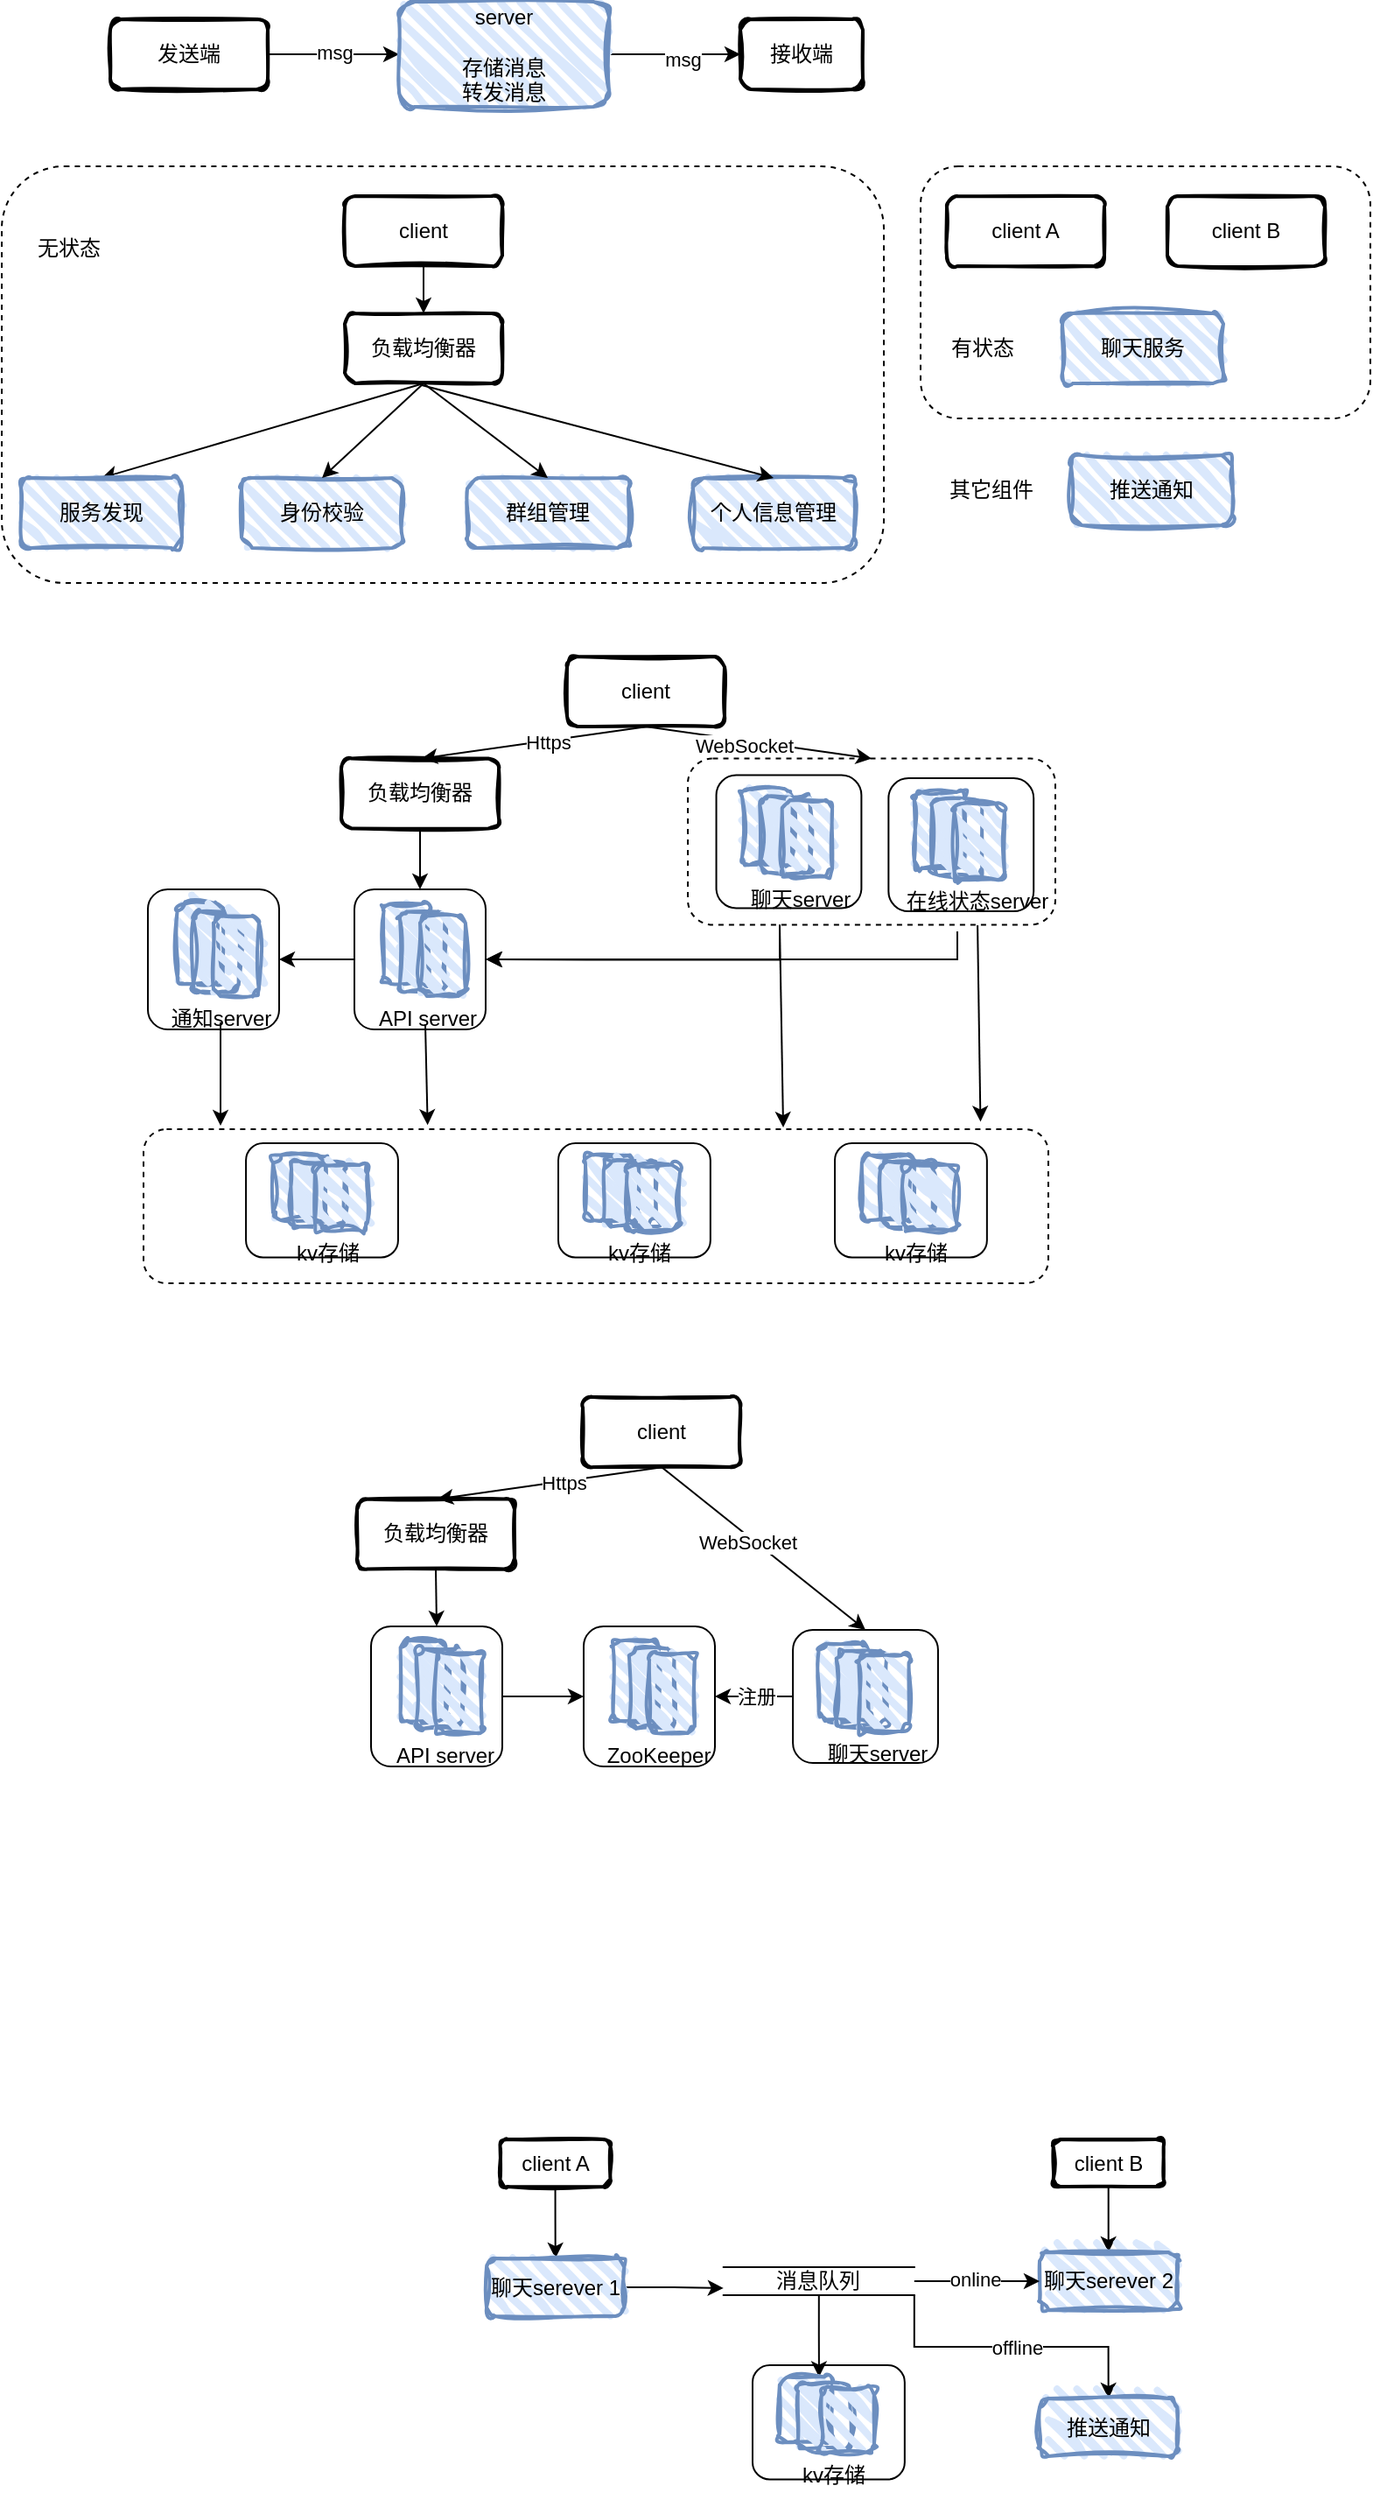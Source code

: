 <mxfile version="23.1.7" type="github">
  <diagram name="第 1 页" id="p1AdlUWPRFXHiMhD6EvB">
    <mxGraphModel dx="788" dy="464" grid="0" gridSize="10" guides="1" tooltips="1" connect="1" arrows="0" fold="1" page="1" pageScale="1" pageWidth="827" pageHeight="1169" math="0" shadow="0">
      <root>
        <mxCell id="0" />
        <mxCell id="1" parent="0" />
        <mxCell id="sZ2LmXxz7GQAgnRDJ8nL-101" value="" style="rounded=1;whiteSpace=wrap;html=1;strokeWidth=1;fillWeight=4;hachureGap=8;hachureAngle=45;fillColor=none;dashed=1;fontSize=12;fontStyle=0" vertex="1" parent="1">
          <mxGeometry x="107" y="668" width="517" height="88" as="geometry" />
        </mxCell>
        <mxCell id="sZ2LmXxz7GQAgnRDJ8nL-30" value="" style="rounded=1;whiteSpace=wrap;html=1;strokeWidth=1;fillWeight=4;hachureGap=8;hachureAngle=45;fillColor=none;dashed=1;fontSize=12;fontStyle=0" vertex="1" parent="1">
          <mxGeometry x="26" y="118" width="504" height="238" as="geometry" />
        </mxCell>
        <mxCell id="sZ2LmXxz7GQAgnRDJ8nL-4" value="" style="edgeStyle=orthogonalEdgeStyle;rounded=0;orthogonalLoop=1;jettySize=auto;html=1;" edge="1" parent="1" source="sZ2LmXxz7GQAgnRDJ8nL-1" target="sZ2LmXxz7GQAgnRDJ8nL-3">
          <mxGeometry relative="1" as="geometry" />
        </mxCell>
        <mxCell id="sZ2LmXxz7GQAgnRDJ8nL-8" value="msg" style="edgeLabel;html=1;align=center;verticalAlign=middle;resizable=0;points=[];" vertex="1" connectable="0" parent="sZ2LmXxz7GQAgnRDJ8nL-4">
          <mxGeometry x="0.004" y="1" relative="1" as="geometry">
            <mxPoint as="offset" />
          </mxGeometry>
        </mxCell>
        <mxCell id="sZ2LmXxz7GQAgnRDJ8nL-1" value="发送端" style="rounded=1;whiteSpace=wrap;html=1;strokeWidth=2;fillWeight=4;hachureGap=8;hachureAngle=45;fillColor=none;sketch=1;" vertex="1" parent="1">
          <mxGeometry x="88" y="34" width="90" height="40" as="geometry" />
        </mxCell>
        <mxCell id="sZ2LmXxz7GQAgnRDJ8nL-2" value="接收端" style="rounded=1;whiteSpace=wrap;html=1;strokeWidth=2;fillWeight=4;hachureGap=8;hachureAngle=45;fillColor=none;sketch=1;" vertex="1" parent="1">
          <mxGeometry x="448" y="34" width="70" height="40" as="geometry" />
        </mxCell>
        <mxCell id="sZ2LmXxz7GQAgnRDJ8nL-5" value="" style="edgeStyle=orthogonalEdgeStyle;rounded=0;orthogonalLoop=1;jettySize=auto;html=1;" edge="1" parent="1" source="sZ2LmXxz7GQAgnRDJ8nL-3" target="sZ2LmXxz7GQAgnRDJ8nL-2">
          <mxGeometry relative="1" as="geometry" />
        </mxCell>
        <mxCell id="sZ2LmXxz7GQAgnRDJ8nL-9" value="msg" style="edgeLabel;html=1;align=center;verticalAlign=middle;resizable=0;points=[];" vertex="1" connectable="0" parent="sZ2LmXxz7GQAgnRDJ8nL-5">
          <mxGeometry x="0.111" y="-3" relative="1" as="geometry">
            <mxPoint as="offset" />
          </mxGeometry>
        </mxCell>
        <mxCell id="sZ2LmXxz7GQAgnRDJ8nL-3" value="server&lt;br&gt;&lt;br&gt;存储消息&lt;br&gt;转发消息" style="rounded=1;whiteSpace=wrap;html=1;strokeWidth=2;fillWeight=4;hachureGap=8;hachureAngle=45;fillColor=#dae8fc;strokeColor=#6c8ebf;sketch=1;curveFitting=1;jiggle=2;" vertex="1" parent="1">
          <mxGeometry x="253" y="24" width="120" height="60" as="geometry" />
        </mxCell>
        <mxCell id="sZ2LmXxz7GQAgnRDJ8nL-19" style="edgeStyle=orthogonalEdgeStyle;rounded=0;orthogonalLoop=1;jettySize=auto;html=1;exitX=0.5;exitY=1;exitDx=0;exitDy=0;" edge="1" parent="1" source="sZ2LmXxz7GQAgnRDJ8nL-12" target="sZ2LmXxz7GQAgnRDJ8nL-14">
          <mxGeometry relative="1" as="geometry" />
        </mxCell>
        <mxCell id="sZ2LmXxz7GQAgnRDJ8nL-12" value="client" style="rounded=1;whiteSpace=wrap;html=1;strokeWidth=2;fillWeight=4;hachureGap=8;hachureAngle=45;fillColor=none;sketch=1;" vertex="1" parent="1">
          <mxGeometry x="222" y="135" width="90" height="40" as="geometry" />
        </mxCell>
        <mxCell id="sZ2LmXxz7GQAgnRDJ8nL-20" style="rounded=0;orthogonalLoop=1;jettySize=auto;html=1;exitX=0.5;exitY=1;exitDx=0;exitDy=0;entryX=0.5;entryY=0;entryDx=0;entryDy=0;" edge="1" parent="1" source="sZ2LmXxz7GQAgnRDJ8nL-14" target="sZ2LmXxz7GQAgnRDJ8nL-15">
          <mxGeometry relative="1" as="geometry">
            <mxPoint x="129" y="298" as="targetPoint" />
          </mxGeometry>
        </mxCell>
        <mxCell id="sZ2LmXxz7GQAgnRDJ8nL-14" value="负载均衡器" style="rounded=1;whiteSpace=wrap;html=1;strokeWidth=2;fillWeight=4;hachureGap=8;hachureAngle=45;fillColor=none;sketch=1;" vertex="1" parent="1">
          <mxGeometry x="222" y="202" width="90" height="40" as="geometry" />
        </mxCell>
        <mxCell id="sZ2LmXxz7GQAgnRDJ8nL-15" value="服务发现" style="rounded=1;whiteSpace=wrap;html=1;strokeWidth=2;fillWeight=4;hachureGap=8;hachureAngle=45;fillColor=#dae8fc;strokeColor=#6c8ebf;sketch=1;curveFitting=1;jiggle=2;" vertex="1" parent="1">
          <mxGeometry x="37" y="296" width="92" height="40" as="geometry" />
        </mxCell>
        <mxCell id="sZ2LmXxz7GQAgnRDJ8nL-16" value="身份校验" style="rounded=1;whiteSpace=wrap;html=1;strokeWidth=2;fillWeight=4;hachureGap=8;hachureAngle=45;fillColor=#dae8fc;strokeColor=#6c8ebf;sketch=1;curveFitting=1;jiggle=2;" vertex="1" parent="1">
          <mxGeometry x="163" y="296" width="92" height="40" as="geometry" />
        </mxCell>
        <mxCell id="sZ2LmXxz7GQAgnRDJ8nL-17" value="群组管理" style="rounded=1;whiteSpace=wrap;html=1;strokeWidth=2;fillWeight=4;hachureGap=8;hachureAngle=45;fillColor=#dae8fc;strokeColor=#6c8ebf;sketch=1;curveFitting=1;jiggle=2;" vertex="1" parent="1">
          <mxGeometry x="292" y="296" width="92" height="40" as="geometry" />
        </mxCell>
        <mxCell id="sZ2LmXxz7GQAgnRDJ8nL-18" value="个人信息管理" style="rounded=1;whiteSpace=wrap;html=1;strokeWidth=2;fillWeight=4;hachureGap=8;hachureAngle=45;fillColor=#dae8fc;strokeColor=#6c8ebf;sketch=1;curveFitting=1;jiggle=2;" vertex="1" parent="1">
          <mxGeometry x="421" y="296" width="92" height="40" as="geometry" />
        </mxCell>
        <mxCell id="sZ2LmXxz7GQAgnRDJ8nL-21" style="rounded=0;orthogonalLoop=1;jettySize=auto;html=1;exitX=0.5;exitY=1;exitDx=0;exitDy=0;entryX=0.5;entryY=0;entryDx=0;entryDy=0;" edge="1" parent="1" source="sZ2LmXxz7GQAgnRDJ8nL-14" target="sZ2LmXxz7GQAgnRDJ8nL-16">
          <mxGeometry relative="1" as="geometry">
            <mxPoint x="277" y="252" as="sourcePoint" />
            <mxPoint x="139" y="308" as="targetPoint" />
          </mxGeometry>
        </mxCell>
        <mxCell id="sZ2LmXxz7GQAgnRDJ8nL-22" style="rounded=0;orthogonalLoop=1;jettySize=auto;html=1;exitX=0.5;exitY=1;exitDx=0;exitDy=0;entryX=0.5;entryY=0;entryDx=0;entryDy=0;" edge="1" parent="1" source="sZ2LmXxz7GQAgnRDJ8nL-14" target="sZ2LmXxz7GQAgnRDJ8nL-17">
          <mxGeometry relative="1" as="geometry">
            <mxPoint x="277" y="252" as="sourcePoint" />
            <mxPoint x="219" y="306" as="targetPoint" />
          </mxGeometry>
        </mxCell>
        <mxCell id="sZ2LmXxz7GQAgnRDJ8nL-24" style="rounded=0;orthogonalLoop=1;jettySize=auto;html=1;entryX=0.5;entryY=0;entryDx=0;entryDy=0;" edge="1" parent="1" target="sZ2LmXxz7GQAgnRDJ8nL-18">
          <mxGeometry relative="1" as="geometry">
            <mxPoint x="266" y="243" as="sourcePoint" />
            <mxPoint x="348" y="306" as="targetPoint" />
          </mxGeometry>
        </mxCell>
        <mxCell id="sZ2LmXxz7GQAgnRDJ8nL-25" value="client A" style="rounded=1;whiteSpace=wrap;html=1;strokeWidth=2;fillWeight=4;hachureGap=8;hachureAngle=45;fillColor=none;sketch=1;" vertex="1" parent="1">
          <mxGeometry x="566" y="135" width="90" height="40" as="geometry" />
        </mxCell>
        <mxCell id="sZ2LmXxz7GQAgnRDJ8nL-26" value="client B" style="rounded=1;whiteSpace=wrap;html=1;strokeWidth=2;fillWeight=4;hachureGap=8;hachureAngle=45;fillColor=none;sketch=1;" vertex="1" parent="1">
          <mxGeometry x="692" y="135" width="90" height="40" as="geometry" />
        </mxCell>
        <mxCell id="sZ2LmXxz7GQAgnRDJ8nL-27" value="聊天服务" style="rounded=1;whiteSpace=wrap;html=1;strokeWidth=2;fillWeight=4;hachureGap=8;hachureAngle=45;fillColor=#dae8fc;strokeColor=#6c8ebf;sketch=1;curveFitting=1;jiggle=2;" vertex="1" parent="1">
          <mxGeometry x="632" y="202" width="92" height="40" as="geometry" />
        </mxCell>
        <mxCell id="sZ2LmXxz7GQAgnRDJ8nL-28" value="推送通知" style="rounded=1;whiteSpace=wrap;html=1;strokeWidth=2;fillWeight=4;hachureGap=8;hachureAngle=45;fillColor=#dae8fc;strokeColor=#6c8ebf;sketch=1;curveFitting=1;jiggle=2;" vertex="1" parent="1">
          <mxGeometry x="637" y="283" width="92" height="40" as="geometry" />
        </mxCell>
        <mxCell id="sZ2LmXxz7GQAgnRDJ8nL-31" value="" style="rounded=1;whiteSpace=wrap;html=1;strokeWidth=1;fillWeight=4;hachureGap=8;hachureAngle=45;fillColor=none;dashed=1;fontSize=12;fontStyle=0" vertex="1" parent="1">
          <mxGeometry x="551" y="118" width="257" height="144" as="geometry" />
        </mxCell>
        <mxCell id="sZ2LmXxz7GQAgnRDJ8nL-32" value="无状态" style="text;html=1;align=center;verticalAlign=middle;resizable=0;points=[];autosize=1;strokeColor=none;fillColor=none;" vertex="1" parent="1">
          <mxGeometry x="37" y="152" width="54" height="26" as="geometry" />
        </mxCell>
        <mxCell id="sZ2LmXxz7GQAgnRDJ8nL-33" value="有状态" style="text;html=1;align=center;verticalAlign=middle;resizable=0;points=[];autosize=1;strokeColor=none;fillColor=none;" vertex="1" parent="1">
          <mxGeometry x="559" y="209" width="54" height="26" as="geometry" />
        </mxCell>
        <mxCell id="sZ2LmXxz7GQAgnRDJ8nL-34" value="其它组件" style="text;html=1;align=center;verticalAlign=middle;resizable=0;points=[];autosize=1;strokeColor=none;fillColor=none;" vertex="1" parent="1">
          <mxGeometry x="558" y="290" width="66" height="26" as="geometry" />
        </mxCell>
        <mxCell id="sZ2LmXxz7GQAgnRDJ8nL-68" style="rounded=0;orthogonalLoop=1;jettySize=auto;html=1;exitX=0.5;exitY=1;exitDx=0;exitDy=0;entryX=0.5;entryY=0;entryDx=0;entryDy=0;" edge="1" parent="1">
          <mxGeometry relative="1" as="geometry">
            <mxPoint x="395" y="438" as="sourcePoint" />
            <mxPoint x="266" y="456.25" as="targetPoint" />
          </mxGeometry>
        </mxCell>
        <mxCell id="sZ2LmXxz7GQAgnRDJ8nL-126" value="Https" style="edgeLabel;html=1;align=center;verticalAlign=middle;resizable=0;points=[];" vertex="1" connectable="0" parent="sZ2LmXxz7GQAgnRDJ8nL-68">
          <mxGeometry x="-0.12" y="1" relative="1" as="geometry">
            <mxPoint as="offset" />
          </mxGeometry>
        </mxCell>
        <mxCell id="sZ2LmXxz7GQAgnRDJ8nL-69" style="rounded=0;orthogonalLoop=1;jettySize=auto;html=1;exitX=0.5;exitY=1;exitDx=0;exitDy=0;entryX=0.5;entryY=0;entryDx=0;entryDy=0;" edge="1" parent="1" source="sZ2LmXxz7GQAgnRDJ8nL-35" target="sZ2LmXxz7GQAgnRDJ8nL-65">
          <mxGeometry relative="1" as="geometry" />
        </mxCell>
        <mxCell id="sZ2LmXxz7GQAgnRDJ8nL-125" value="WebSocket" style="edgeLabel;html=1;align=center;verticalAlign=middle;resizable=0;points=[];" vertex="1" connectable="0" parent="sZ2LmXxz7GQAgnRDJ8nL-69">
          <mxGeometry x="-0.136" y="-3" relative="1" as="geometry">
            <mxPoint as="offset" />
          </mxGeometry>
        </mxCell>
        <mxCell id="sZ2LmXxz7GQAgnRDJ8nL-35" value="client" style="rounded=1;whiteSpace=wrap;html=1;strokeWidth=2;fillWeight=4;hachureGap=8;hachureAngle=45;fillColor=none;sketch=1;" vertex="1" parent="1">
          <mxGeometry x="349" y="398" width="90" height="40" as="geometry" />
        </mxCell>
        <mxCell id="sZ2LmXxz7GQAgnRDJ8nL-111" style="rounded=0;orthogonalLoop=1;jettySize=auto;html=1;exitX=0.5;exitY=1;exitDx=0;exitDy=0;entryX=0.5;entryY=0;entryDx=0;entryDy=0;" edge="1" parent="1" source="sZ2LmXxz7GQAgnRDJ8nL-37" target="sZ2LmXxz7GQAgnRDJ8nL-106">
          <mxGeometry relative="1" as="geometry" />
        </mxCell>
        <mxCell id="sZ2LmXxz7GQAgnRDJ8nL-37" value="负载均衡器" style="rounded=1;whiteSpace=wrap;html=1;strokeWidth=2;fillWeight=4;hachureGap=8;hachureAngle=45;fillColor=none;sketch=1;" vertex="1" parent="1">
          <mxGeometry x="220" y="456.25" width="90" height="40" as="geometry" />
        </mxCell>
        <mxCell id="sZ2LmXxz7GQAgnRDJ8nL-66" value="" style="group" vertex="1" connectable="0" parent="1">
          <mxGeometry x="113" y="531" width="75" height="80" as="geometry" />
        </mxCell>
        <mxCell id="sZ2LmXxz7GQAgnRDJ8nL-46" value="" style="rounded=1;whiteSpace=wrap;html=1;strokeWidth=1;fillWeight=4;hachureGap=8;hachureAngle=45;fillColor=none;fontSize=12;fontStyle=0" vertex="1" parent="sZ2LmXxz7GQAgnRDJ8nL-66">
          <mxGeometry x="-3.505" width="75" height="80" as="geometry" />
        </mxCell>
        <mxCell id="sZ2LmXxz7GQAgnRDJ8nL-47" value="" style="rounded=1;whiteSpace=wrap;html=1;strokeWidth=2;fillWeight=4;hachureGap=8;hachureAngle=45;fillColor=#dae8fc;strokeColor=#6c8ebf;sketch=1;curveFitting=1;jiggle=2;" vertex="1" parent="sZ2LmXxz7GQAgnRDJ8nL-66">
          <mxGeometry x="13.318" y="8.254" width="25.935" height="45.714" as="geometry" />
        </mxCell>
        <mxCell id="sZ2LmXxz7GQAgnRDJ8nL-48" value="" style="rounded=1;whiteSpace=wrap;html=1;strokeWidth=2;fillWeight=4;hachureGap=8;hachureAngle=45;fillColor=#dae8fc;strokeColor=#6c8ebf;sketch=1;curveFitting=1;jiggle=2;" vertex="1" parent="sZ2LmXxz7GQAgnRDJ8nL-66">
          <mxGeometry x="22.43" y="12.698" width="25.935" height="45.714" as="geometry" />
        </mxCell>
        <mxCell id="sZ2LmXxz7GQAgnRDJ8nL-49" value="" style="rounded=1;whiteSpace=wrap;html=1;strokeWidth=2;fillWeight=4;hachureGap=8;hachureAngle=45;fillColor=#dae8fc;strokeColor=#6c8ebf;sketch=1;curveFitting=1;jiggle=2;" vertex="1" parent="sZ2LmXxz7GQAgnRDJ8nL-66">
          <mxGeometry x="34" y="15.24" width="25.93" height="45.71" as="geometry" />
        </mxCell>
        <mxCell id="sZ2LmXxz7GQAgnRDJ8nL-50" value="通知server" style="text;html=1;align=center;verticalAlign=middle;resizable=0;points=[];autosize=1;strokeColor=none;fillColor=none;" vertex="1" parent="sZ2LmXxz7GQAgnRDJ8nL-66">
          <mxGeometry x="0.003" y="60.952" width="75" height="26" as="geometry" />
        </mxCell>
        <mxCell id="sZ2LmXxz7GQAgnRDJ8nL-105" value="" style="group" vertex="1" connectable="0" parent="1">
          <mxGeometry x="231" y="531" width="75.003" height="86.952" as="geometry" />
        </mxCell>
        <mxCell id="sZ2LmXxz7GQAgnRDJ8nL-106" value="" style="rounded=1;whiteSpace=wrap;html=1;strokeWidth=1;fillWeight=4;hachureGap=8;hachureAngle=45;fillColor=none;fontSize=12;fontStyle=0" vertex="1" parent="sZ2LmXxz7GQAgnRDJ8nL-105">
          <mxGeometry x="-3.505" width="75" height="80" as="geometry" />
        </mxCell>
        <mxCell id="sZ2LmXxz7GQAgnRDJ8nL-107" value="" style="rounded=1;whiteSpace=wrap;html=1;strokeWidth=2;fillWeight=4;hachureGap=8;hachureAngle=45;fillColor=#dae8fc;strokeColor=#6c8ebf;sketch=1;curveFitting=1;jiggle=2;" vertex="1" parent="sZ2LmXxz7GQAgnRDJ8nL-105">
          <mxGeometry x="13.318" y="8.254" width="25.935" height="45.714" as="geometry" />
        </mxCell>
        <mxCell id="sZ2LmXxz7GQAgnRDJ8nL-108" value="" style="rounded=1;whiteSpace=wrap;html=1;strokeWidth=2;fillWeight=4;hachureGap=8;hachureAngle=45;fillColor=#dae8fc;strokeColor=#6c8ebf;sketch=1;curveFitting=1;jiggle=2;" vertex="1" parent="sZ2LmXxz7GQAgnRDJ8nL-105">
          <mxGeometry x="22.43" y="12.698" width="25.935" height="45.714" as="geometry" />
        </mxCell>
        <mxCell id="sZ2LmXxz7GQAgnRDJ8nL-109" value="" style="rounded=1;whiteSpace=wrap;html=1;strokeWidth=2;fillWeight=4;hachureGap=8;hachureAngle=45;fillColor=#dae8fc;strokeColor=#6c8ebf;sketch=1;curveFitting=1;jiggle=2;" vertex="1" parent="sZ2LmXxz7GQAgnRDJ8nL-105">
          <mxGeometry x="33.995" y="15.238" width="25.935" height="45.714" as="geometry" />
        </mxCell>
        <mxCell id="sZ2LmXxz7GQAgnRDJ8nL-110" value="API server" style="text;html=1;align=center;verticalAlign=middle;resizable=0;points=[];autosize=1;strokeColor=none;fillColor=none;" vertex="1" parent="sZ2LmXxz7GQAgnRDJ8nL-105">
          <mxGeometry x="1.003" y="60.952" width="74" height="26" as="geometry" />
        </mxCell>
        <mxCell id="sZ2LmXxz7GQAgnRDJ8nL-114" style="rounded=0;orthogonalLoop=1;jettySize=auto;html=1;entryX=0.314;entryY=-0.027;entryDx=0;entryDy=0;entryPerimeter=0;" edge="1" parent="1" target="sZ2LmXxz7GQAgnRDJ8nL-101">
          <mxGeometry relative="1" as="geometry">
            <mxPoint x="268" y="608" as="sourcePoint" />
            <mxPoint x="269" y="707" as="targetPoint" />
          </mxGeometry>
        </mxCell>
        <mxCell id="sZ2LmXxz7GQAgnRDJ8nL-115" style="rounded=0;orthogonalLoop=1;jettySize=auto;html=1;entryX=0.925;entryY=-0.049;entryDx=0;entryDy=0;entryPerimeter=0;" edge="1" parent="1" source="sZ2LmXxz7GQAgnRDJ8nL-63" target="sZ2LmXxz7GQAgnRDJ8nL-101">
          <mxGeometry relative="1" as="geometry">
            <mxPoint x="278" y="618" as="sourcePoint" />
            <mxPoint x="278" y="725" as="targetPoint" />
          </mxGeometry>
        </mxCell>
        <mxCell id="sZ2LmXxz7GQAgnRDJ8nL-117" style="rounded=0;orthogonalLoop=1;jettySize=auto;html=1;exitX=0.25;exitY=1;exitDx=0;exitDy=0;entryX=0.707;entryY=-0.011;entryDx=0;entryDy=0;entryPerimeter=0;" edge="1" parent="1" source="sZ2LmXxz7GQAgnRDJ8nL-65" target="sZ2LmXxz7GQAgnRDJ8nL-101">
          <mxGeometry relative="1" as="geometry">
            <mxPoint x="595" y="566" as="sourcePoint" />
            <mxPoint x="471" y="713" as="targetPoint" />
          </mxGeometry>
        </mxCell>
        <mxCell id="sZ2LmXxz7GQAgnRDJ8nL-53" value="" style="rounded=1;whiteSpace=wrap;html=1;strokeWidth=1;fillWeight=4;hachureGap=8;hachureAngle=45;fillColor=none;fontSize=12;fontStyle=0;container=0;" vertex="1" parent="1">
          <mxGeometry x="434.273" y="465.75" width="82.915" height="76" as="geometry" />
        </mxCell>
        <mxCell id="sZ2LmXxz7GQAgnRDJ8nL-54" value="" style="rounded=1;whiteSpace=wrap;html=1;strokeWidth=2;fillWeight=4;hachureGap=8;hachureAngle=45;fillColor=#dae8fc;strokeColor=#6c8ebf;sketch=1;curveFitting=1;jiggle=2;container=0;" vertex="1" parent="1">
          <mxGeometry x="448.996" y="473.591" width="28.672" height="43.429" as="geometry" />
        </mxCell>
        <mxCell id="sZ2LmXxz7GQAgnRDJ8nL-55" value="" style="rounded=1;whiteSpace=wrap;html=1;strokeWidth=2;fillWeight=4;hachureGap=8;hachureAngle=45;fillColor=#dae8fc;strokeColor=#6c8ebf;sketch=1;curveFitting=1;jiggle=2;container=0;" vertex="1" parent="1">
          <mxGeometry x="459.07" y="477.813" width="28.672" height="43.429" as="geometry" />
        </mxCell>
        <mxCell id="sZ2LmXxz7GQAgnRDJ8nL-56" value="" style="rounded=1;whiteSpace=wrap;html=1;strokeWidth=2;fillWeight=4;hachureGap=8;hachureAngle=45;fillColor=#dae8fc;strokeColor=#6c8ebf;sketch=1;curveFitting=1;jiggle=2;container=0;" vertex="1" parent="1">
          <mxGeometry x="471.856" y="480.226" width="28.672" height="43.429" as="geometry" />
        </mxCell>
        <mxCell id="sZ2LmXxz7GQAgnRDJ8nL-57" value="聊天server" style="text;html=1;align=center;verticalAlign=middle;resizable=0;points=[];autosize=1;strokeColor=none;fillColor=none;container=0;" vertex="1" parent="1">
          <mxGeometry x="444.734" y="523.655" width="75" height="26" as="geometry" />
        </mxCell>
        <mxCell id="sZ2LmXxz7GQAgnRDJ8nL-65" value="" style="rounded=1;whiteSpace=wrap;html=1;strokeWidth=1;fillWeight=4;hachureGap=8;hachureAngle=45;fillColor=none;dashed=1;fontSize=12;fontStyle=0;container=0;" vertex="1" parent="1">
          <mxGeometry x="418" y="456.25" width="210" height="95" as="geometry" />
        </mxCell>
        <mxCell id="sZ2LmXxz7GQAgnRDJ8nL-59" value="" style="rounded=1;whiteSpace=wrap;html=1;strokeWidth=1;fillWeight=4;hachureGap=8;hachureAngle=45;fillColor=none;fontSize=12;fontStyle=0;container=0;" vertex="1" parent="1">
          <mxGeometry x="532.686" y="467.56" width="82.915" height="76" as="geometry" />
        </mxCell>
        <mxCell id="sZ2LmXxz7GQAgnRDJ8nL-60" value="" style="rounded=1;whiteSpace=wrap;html=1;strokeWidth=2;fillWeight=4;hachureGap=8;hachureAngle=45;fillColor=#dae8fc;strokeColor=#6c8ebf;sketch=1;curveFitting=1;jiggle=2;container=0;" vertex="1" parent="1">
          <mxGeometry x="547.41" y="475.401" width="28.672" height="43.429" as="geometry" />
        </mxCell>
        <mxCell id="sZ2LmXxz7GQAgnRDJ8nL-61" value="" style="rounded=1;whiteSpace=wrap;html=1;strokeWidth=2;fillWeight=4;hachureGap=8;hachureAngle=45;fillColor=#dae8fc;strokeColor=#6c8ebf;sketch=1;curveFitting=1;jiggle=2;container=0;" vertex="1" parent="1">
          <mxGeometry x="557.483" y="479.623" width="28.672" height="43.429" as="geometry" />
        </mxCell>
        <mxCell id="sZ2LmXxz7GQAgnRDJ8nL-119" style="edgeStyle=orthogonalEdgeStyle;rounded=0;orthogonalLoop=1;jettySize=auto;html=1;exitX=0.25;exitY=1;exitDx=0;exitDy=0;entryX=1;entryY=0.5;entryDx=0;entryDy=0;" edge="1" parent="1" source="sZ2LmXxz7GQAgnRDJ8nL-65" target="sZ2LmXxz7GQAgnRDJ8nL-106">
          <mxGeometry relative="1" as="geometry" />
        </mxCell>
        <mxCell id="sZ2LmXxz7GQAgnRDJ8nL-62" value="" style="rounded=1;whiteSpace=wrap;html=1;strokeWidth=2;fillWeight=4;hachureGap=8;hachureAngle=45;fillColor=#dae8fc;strokeColor=#6c8ebf;sketch=1;curveFitting=1;jiggle=2;container=0;" vertex="1" parent="1">
          <mxGeometry x="570.269" y="482.036" width="28.672" height="43.429" as="geometry" />
        </mxCell>
        <mxCell id="sZ2LmXxz7GQAgnRDJ8nL-63" value="在线状态server" style="text;html=1;align=center;verticalAlign=middle;resizable=0;points=[];autosize=1;strokeColor=none;fillColor=none;container=0;" vertex="1" parent="1">
          <mxGeometry x="533.849" y="525.464" width="99" height="26" as="geometry" />
        </mxCell>
        <mxCell id="sZ2LmXxz7GQAgnRDJ8nL-121" style="edgeStyle=orthogonalEdgeStyle;rounded=0;orthogonalLoop=1;jettySize=auto;html=1;" edge="1" parent="1">
          <mxGeometry relative="1" as="geometry">
            <mxPoint x="572" y="555" as="sourcePoint" />
            <mxPoint x="303" y="571" as="targetPoint" />
            <Array as="points">
              <mxPoint x="572" y="571" />
            </Array>
          </mxGeometry>
        </mxCell>
        <mxCell id="sZ2LmXxz7GQAgnRDJ8nL-123" style="edgeStyle=orthogonalEdgeStyle;rounded=0;orthogonalLoop=1;jettySize=auto;html=1;exitX=0;exitY=0.5;exitDx=0;exitDy=0;entryX=1;entryY=0.5;entryDx=0;entryDy=0;" edge="1" parent="1" source="sZ2LmXxz7GQAgnRDJ8nL-106" target="sZ2LmXxz7GQAgnRDJ8nL-46">
          <mxGeometry relative="1" as="geometry" />
        </mxCell>
        <mxCell id="sZ2LmXxz7GQAgnRDJ8nL-70" value="" style="group" vertex="1" connectable="0" parent="1">
          <mxGeometry x="165.538" y="675.996" width="86.925" height="65.277" as="geometry" />
        </mxCell>
        <mxCell id="sZ2LmXxz7GQAgnRDJ8nL-71" value="" style="rounded=1;whiteSpace=wrap;html=1;strokeWidth=1;fillWeight=4;hachureGap=8;hachureAngle=45;fillColor=none;fontSize=12;fontStyle=0;container=0;" vertex="1" parent="sZ2LmXxz7GQAgnRDJ8nL-70">
          <mxGeometry width="86.925" height="65.277" as="geometry" />
        </mxCell>
        <mxCell id="sZ2LmXxz7GQAgnRDJ8nL-72" value="" style="rounded=1;whiteSpace=wrap;html=1;strokeWidth=2;fillWeight=4;hachureGap=8;hachureAngle=45;fillColor=#dae8fc;strokeColor=#6c8ebf;sketch=1;curveFitting=1;jiggle=2;container=0;" vertex="1" parent="sZ2LmXxz7GQAgnRDJ8nL-70">
          <mxGeometry x="15.435" y="6.735" width="30.058" height="37.301" as="geometry" />
        </mxCell>
        <mxCell id="sZ2LmXxz7GQAgnRDJ8nL-73" value="" style="rounded=1;whiteSpace=wrap;html=1;strokeWidth=2;fillWeight=4;hachureGap=8;hachureAngle=45;fillColor=#dae8fc;strokeColor=#6c8ebf;sketch=1;curveFitting=1;jiggle=2;container=0;" vertex="1" parent="sZ2LmXxz7GQAgnRDJ8nL-70">
          <mxGeometry x="25.996" y="10.361" width="30.058" height="37.301" as="geometry" />
        </mxCell>
        <mxCell id="sZ2LmXxz7GQAgnRDJ8nL-74" value="" style="rounded=1;whiteSpace=wrap;html=1;strokeWidth=2;fillWeight=4;hachureGap=8;hachureAngle=45;fillColor=#dae8fc;strokeColor=#6c8ebf;sketch=1;curveFitting=1;jiggle=2;container=0;" vertex="1" parent="sZ2LmXxz7GQAgnRDJ8nL-70">
          <mxGeometry x="39.401" y="12.434" width="30.058" height="37.301" as="geometry" />
        </mxCell>
        <mxCell id="sZ2LmXxz7GQAgnRDJ8nL-75" value="kv存储" style="text;html=1;align=center;verticalAlign=middle;resizable=0;points=[];autosize=1;strokeColor=none;fillColor=none;container=0;" vertex="1" parent="sZ2LmXxz7GQAgnRDJ8nL-70">
          <mxGeometry x="19.091" y="49.735" width="54" height="26" as="geometry" />
        </mxCell>
        <mxCell id="sZ2LmXxz7GQAgnRDJ8nL-89" value="" style="group" vertex="1" connectable="0" parent="1">
          <mxGeometry x="344.001" y="676.0" width="86.925" height="65.277" as="geometry" />
        </mxCell>
        <mxCell id="sZ2LmXxz7GQAgnRDJ8nL-90" value="" style="rounded=1;whiteSpace=wrap;html=1;strokeWidth=1;fillWeight=4;hachureGap=8;hachureAngle=45;fillColor=none;fontSize=12;fontStyle=0;container=0;" vertex="1" parent="sZ2LmXxz7GQAgnRDJ8nL-89">
          <mxGeometry width="86.925" height="65.277" as="geometry" />
        </mxCell>
        <mxCell id="sZ2LmXxz7GQAgnRDJ8nL-91" value="" style="rounded=1;whiteSpace=wrap;html=1;strokeWidth=2;fillWeight=4;hachureGap=8;hachureAngle=45;fillColor=#dae8fc;strokeColor=#6c8ebf;sketch=1;curveFitting=1;jiggle=2;container=0;" vertex="1" parent="sZ2LmXxz7GQAgnRDJ8nL-89">
          <mxGeometry x="15.435" y="6.735" width="30.058" height="37.301" as="geometry" />
        </mxCell>
        <mxCell id="sZ2LmXxz7GQAgnRDJ8nL-92" value="" style="rounded=1;whiteSpace=wrap;html=1;strokeWidth=2;fillWeight=4;hachureGap=8;hachureAngle=45;fillColor=#dae8fc;strokeColor=#6c8ebf;sketch=1;curveFitting=1;jiggle=2;container=0;" vertex="1" parent="sZ2LmXxz7GQAgnRDJ8nL-89">
          <mxGeometry x="25.996" y="10.361" width="30.058" height="37.301" as="geometry" />
        </mxCell>
        <mxCell id="sZ2LmXxz7GQAgnRDJ8nL-93" value="" style="rounded=1;whiteSpace=wrap;html=1;strokeWidth=2;fillWeight=4;hachureGap=8;hachureAngle=45;fillColor=#dae8fc;strokeColor=#6c8ebf;sketch=1;curveFitting=1;jiggle=2;container=0;" vertex="1" parent="sZ2LmXxz7GQAgnRDJ8nL-89">
          <mxGeometry x="39.401" y="12.434" width="30.058" height="37.301" as="geometry" />
        </mxCell>
        <mxCell id="sZ2LmXxz7GQAgnRDJ8nL-94" value="kv存储" style="text;html=1;align=center;verticalAlign=middle;resizable=0;points=[];autosize=1;strokeColor=none;fillColor=none;container=0;" vertex="1" parent="sZ2LmXxz7GQAgnRDJ8nL-89">
          <mxGeometry x="19.091" y="49.735" width="54" height="26" as="geometry" />
        </mxCell>
        <mxCell id="sZ2LmXxz7GQAgnRDJ8nL-95" value="" style="group" vertex="1" connectable="0" parent="1">
          <mxGeometry x="502.005" y="675.998" width="86.925" height="65.277" as="geometry" />
        </mxCell>
        <mxCell id="sZ2LmXxz7GQAgnRDJ8nL-96" value="" style="rounded=1;whiteSpace=wrap;html=1;strokeWidth=1;fillWeight=4;hachureGap=8;hachureAngle=45;fillColor=none;fontSize=12;fontStyle=0;container=0;" vertex="1" parent="sZ2LmXxz7GQAgnRDJ8nL-95">
          <mxGeometry width="86.925" height="65.277" as="geometry" />
        </mxCell>
        <mxCell id="sZ2LmXxz7GQAgnRDJ8nL-97" value="" style="rounded=1;whiteSpace=wrap;html=1;strokeWidth=2;fillWeight=4;hachureGap=8;hachureAngle=45;fillColor=#dae8fc;strokeColor=#6c8ebf;sketch=1;curveFitting=1;jiggle=2;container=0;" vertex="1" parent="sZ2LmXxz7GQAgnRDJ8nL-95">
          <mxGeometry x="15.435" y="6.735" width="30.058" height="37.301" as="geometry" />
        </mxCell>
        <mxCell id="sZ2LmXxz7GQAgnRDJ8nL-98" value="" style="rounded=1;whiteSpace=wrap;html=1;strokeWidth=2;fillWeight=4;hachureGap=8;hachureAngle=45;fillColor=#dae8fc;strokeColor=#6c8ebf;sketch=1;curveFitting=1;jiggle=2;container=0;" vertex="1" parent="sZ2LmXxz7GQAgnRDJ8nL-95">
          <mxGeometry x="25.996" y="10.361" width="30.058" height="37.301" as="geometry" />
        </mxCell>
        <mxCell id="sZ2LmXxz7GQAgnRDJ8nL-99" value="" style="rounded=1;whiteSpace=wrap;html=1;strokeWidth=2;fillWeight=4;hachureGap=8;hachureAngle=45;fillColor=#dae8fc;strokeColor=#6c8ebf;sketch=1;curveFitting=1;jiggle=2;container=0;" vertex="1" parent="sZ2LmXxz7GQAgnRDJ8nL-95">
          <mxGeometry x="39.401" y="12.434" width="30.058" height="37.301" as="geometry" />
        </mxCell>
        <mxCell id="sZ2LmXxz7GQAgnRDJ8nL-100" value="kv存储" style="text;html=1;align=center;verticalAlign=middle;resizable=0;points=[];autosize=1;strokeColor=none;fillColor=none;container=0;" vertex="1" parent="sZ2LmXxz7GQAgnRDJ8nL-95">
          <mxGeometry x="19.091" y="49.735" width="54" height="26" as="geometry" />
        </mxCell>
        <mxCell id="sZ2LmXxz7GQAgnRDJ8nL-124" style="rounded=0;orthogonalLoop=1;jettySize=auto;html=1;" edge="1" parent="1">
          <mxGeometry relative="1" as="geometry">
            <mxPoint x="151" y="607" as="sourcePoint" />
            <mxPoint x="151" y="666" as="targetPoint" />
          </mxGeometry>
        </mxCell>
        <mxCell id="sZ2LmXxz7GQAgnRDJ8nL-130" style="rounded=0;orthogonalLoop=1;jettySize=auto;html=1;exitX=0.5;exitY=1;exitDx=0;exitDy=0;entryX=0.5;entryY=0;entryDx=0;entryDy=0;" edge="1" parent="1">
          <mxGeometry relative="1" as="geometry">
            <mxPoint x="404" y="861" as="sourcePoint" />
            <mxPoint x="275" y="879.25" as="targetPoint" />
          </mxGeometry>
        </mxCell>
        <mxCell id="sZ2LmXxz7GQAgnRDJ8nL-131" value="Https" style="edgeLabel;html=1;align=center;verticalAlign=middle;resizable=0;points=[];" vertex="1" connectable="0" parent="sZ2LmXxz7GQAgnRDJ8nL-130">
          <mxGeometry x="-0.12" y="1" relative="1" as="geometry">
            <mxPoint as="offset" />
          </mxGeometry>
        </mxCell>
        <mxCell id="sZ2LmXxz7GQAgnRDJ8nL-132" style="rounded=0;orthogonalLoop=1;jettySize=auto;html=1;exitX=0.5;exitY=1;exitDx=0;exitDy=0;entryX=0.5;entryY=0;entryDx=0;entryDy=0;" edge="1" parent="1" source="sZ2LmXxz7GQAgnRDJ8nL-134" target="sZ2LmXxz7GQAgnRDJ8nL-152">
          <mxGeometry relative="1" as="geometry">
            <mxPoint x="532" y="879.25" as="targetPoint" />
          </mxGeometry>
        </mxCell>
        <mxCell id="sZ2LmXxz7GQAgnRDJ8nL-133" value="WebSocket" style="edgeLabel;html=1;align=center;verticalAlign=middle;resizable=0;points=[];" vertex="1" connectable="0" parent="sZ2LmXxz7GQAgnRDJ8nL-132">
          <mxGeometry x="-0.136" y="-3" relative="1" as="geometry">
            <mxPoint as="offset" />
          </mxGeometry>
        </mxCell>
        <mxCell id="sZ2LmXxz7GQAgnRDJ8nL-134" value="client" style="rounded=1;whiteSpace=wrap;html=1;strokeWidth=2;fillWeight=4;hachureGap=8;hachureAngle=45;fillColor=none;sketch=1;" vertex="1" parent="1">
          <mxGeometry x="358" y="821" width="90" height="40" as="geometry" />
        </mxCell>
        <mxCell id="sZ2LmXxz7GQAgnRDJ8nL-135" style="rounded=0;orthogonalLoop=1;jettySize=auto;html=1;exitX=0.5;exitY=1;exitDx=0;exitDy=0;entryX=0.5;entryY=0;entryDx=0;entryDy=0;" edge="1" parent="1" source="sZ2LmXxz7GQAgnRDJ8nL-136" target="sZ2LmXxz7GQAgnRDJ8nL-144">
          <mxGeometry relative="1" as="geometry" />
        </mxCell>
        <mxCell id="sZ2LmXxz7GQAgnRDJ8nL-136" value="负载均衡器" style="rounded=1;whiteSpace=wrap;html=1;strokeWidth=2;fillWeight=4;hachureGap=8;hachureAngle=45;fillColor=none;sketch=1;" vertex="1" parent="1">
          <mxGeometry x="229" y="879.25" width="90" height="40" as="geometry" />
        </mxCell>
        <mxCell id="sZ2LmXxz7GQAgnRDJ8nL-143" value="" style="group" vertex="1" connectable="0" parent="1">
          <mxGeometry x="240.5" y="952" width="75.003" height="86.952" as="geometry" />
        </mxCell>
        <mxCell id="sZ2LmXxz7GQAgnRDJ8nL-144" value="" style="rounded=1;whiteSpace=wrap;html=1;strokeWidth=1;fillWeight=4;hachureGap=8;hachureAngle=45;fillColor=none;fontSize=12;fontStyle=0" vertex="1" parent="sZ2LmXxz7GQAgnRDJ8nL-143">
          <mxGeometry x="-3.505" width="75" height="80" as="geometry" />
        </mxCell>
        <mxCell id="sZ2LmXxz7GQAgnRDJ8nL-145" value="" style="rounded=1;whiteSpace=wrap;html=1;strokeWidth=2;fillWeight=4;hachureGap=8;hachureAngle=45;fillColor=#dae8fc;strokeColor=#6c8ebf;sketch=1;curveFitting=1;jiggle=2;" vertex="1" parent="sZ2LmXxz7GQAgnRDJ8nL-143">
          <mxGeometry x="13.318" y="8.254" width="25.935" height="45.714" as="geometry" />
        </mxCell>
        <mxCell id="sZ2LmXxz7GQAgnRDJ8nL-146" value="" style="rounded=1;whiteSpace=wrap;html=1;strokeWidth=2;fillWeight=4;hachureGap=8;hachureAngle=45;fillColor=#dae8fc;strokeColor=#6c8ebf;sketch=1;curveFitting=1;jiggle=2;" vertex="1" parent="sZ2LmXxz7GQAgnRDJ8nL-143">
          <mxGeometry x="22.43" y="12.698" width="25.935" height="45.714" as="geometry" />
        </mxCell>
        <mxCell id="sZ2LmXxz7GQAgnRDJ8nL-147" value="" style="rounded=1;whiteSpace=wrap;html=1;strokeWidth=2;fillWeight=4;hachureGap=8;hachureAngle=45;fillColor=#dae8fc;strokeColor=#6c8ebf;sketch=1;curveFitting=1;jiggle=2;" vertex="1" parent="sZ2LmXxz7GQAgnRDJ8nL-143">
          <mxGeometry x="33.995" y="15.238" width="25.935" height="45.714" as="geometry" />
        </mxCell>
        <mxCell id="sZ2LmXxz7GQAgnRDJ8nL-148" value="API server" style="text;html=1;align=center;verticalAlign=middle;resizable=0;points=[];autosize=1;strokeColor=none;fillColor=none;" vertex="1" parent="sZ2LmXxz7GQAgnRDJ8nL-143">
          <mxGeometry x="1.003" y="60.952" width="74" height="26" as="geometry" />
        </mxCell>
        <mxCell id="sZ2LmXxz7GQAgnRDJ8nL-194" style="edgeStyle=orthogonalEdgeStyle;rounded=0;orthogonalLoop=1;jettySize=auto;html=1;exitX=0;exitY=0.5;exitDx=0;exitDy=0;entryX=1;entryY=0.5;entryDx=0;entryDy=0;" edge="1" parent="1" source="sZ2LmXxz7GQAgnRDJ8nL-152" target="sZ2LmXxz7GQAgnRDJ8nL-189">
          <mxGeometry relative="1" as="geometry" />
        </mxCell>
        <mxCell id="sZ2LmXxz7GQAgnRDJ8nL-195" value="注册" style="edgeLabel;html=1;align=center;verticalAlign=middle;resizable=0;points=[];" vertex="1" connectable="0" parent="sZ2LmXxz7GQAgnRDJ8nL-194">
          <mxGeometry x="-0.025" relative="1" as="geometry">
            <mxPoint as="offset" />
          </mxGeometry>
        </mxCell>
        <mxCell id="sZ2LmXxz7GQAgnRDJ8nL-152" value="" style="rounded=1;whiteSpace=wrap;html=1;strokeWidth=1;fillWeight=4;hachureGap=8;hachureAngle=45;fillColor=none;fontSize=12;fontStyle=0;container=0;" vertex="1" parent="1">
          <mxGeometry x="478.053" y="954.01" width="82.915" height="76" as="geometry" />
        </mxCell>
        <mxCell id="sZ2LmXxz7GQAgnRDJ8nL-153" value="" style="rounded=1;whiteSpace=wrap;html=1;strokeWidth=2;fillWeight=4;hachureGap=8;hachureAngle=45;fillColor=#dae8fc;strokeColor=#6c8ebf;sketch=1;curveFitting=1;jiggle=2;container=0;" vertex="1" parent="1">
          <mxGeometry x="492.776" y="961.851" width="28.672" height="43.429" as="geometry" />
        </mxCell>
        <mxCell id="sZ2LmXxz7GQAgnRDJ8nL-154" value="" style="rounded=1;whiteSpace=wrap;html=1;strokeWidth=2;fillWeight=4;hachureGap=8;hachureAngle=45;fillColor=#dae8fc;strokeColor=#6c8ebf;sketch=1;curveFitting=1;jiggle=2;container=0;" vertex="1" parent="1">
          <mxGeometry x="502.85" y="966.073" width="28.672" height="43.429" as="geometry" />
        </mxCell>
        <mxCell id="sZ2LmXxz7GQAgnRDJ8nL-155" value="" style="rounded=1;whiteSpace=wrap;html=1;strokeWidth=2;fillWeight=4;hachureGap=8;hachureAngle=45;fillColor=#dae8fc;strokeColor=#6c8ebf;sketch=1;curveFitting=1;jiggle=2;container=0;" vertex="1" parent="1">
          <mxGeometry x="515.636" y="968.486" width="28.672" height="43.429" as="geometry" />
        </mxCell>
        <mxCell id="sZ2LmXxz7GQAgnRDJ8nL-156" value="聊天server" style="text;html=1;align=center;verticalAlign=middle;resizable=0;points=[];autosize=1;strokeColor=none;fillColor=none;container=0;" vertex="1" parent="1">
          <mxGeometry x="488.514" y="1011.915" width="75" height="26" as="geometry" />
        </mxCell>
        <mxCell id="sZ2LmXxz7GQAgnRDJ8nL-188" value="" style="group" vertex="1" connectable="0" parent="1">
          <mxGeometry x="362" y="952" width="77.003" height="86.952" as="geometry" />
        </mxCell>
        <mxCell id="sZ2LmXxz7GQAgnRDJ8nL-189" value="" style="rounded=1;whiteSpace=wrap;html=1;strokeWidth=1;fillWeight=4;hachureGap=8;hachureAngle=45;fillColor=none;fontSize=12;fontStyle=0" vertex="1" parent="sZ2LmXxz7GQAgnRDJ8nL-188">
          <mxGeometry x="-3.505" width="75" height="80" as="geometry" />
        </mxCell>
        <mxCell id="sZ2LmXxz7GQAgnRDJ8nL-190" value="" style="rounded=1;whiteSpace=wrap;html=1;strokeWidth=2;fillWeight=4;hachureGap=8;hachureAngle=45;fillColor=#dae8fc;strokeColor=#6c8ebf;sketch=1;curveFitting=1;jiggle=2;" vertex="1" parent="sZ2LmXxz7GQAgnRDJ8nL-188">
          <mxGeometry x="13.318" y="8.254" width="25.935" height="45.714" as="geometry" />
        </mxCell>
        <mxCell id="sZ2LmXxz7GQAgnRDJ8nL-191" value="" style="rounded=1;whiteSpace=wrap;html=1;strokeWidth=2;fillWeight=4;hachureGap=8;hachureAngle=45;fillColor=#dae8fc;strokeColor=#6c8ebf;sketch=1;curveFitting=1;jiggle=2;" vertex="1" parent="sZ2LmXxz7GQAgnRDJ8nL-188">
          <mxGeometry x="22.43" y="12.698" width="25.935" height="45.714" as="geometry" />
        </mxCell>
        <mxCell id="sZ2LmXxz7GQAgnRDJ8nL-192" value="" style="rounded=1;whiteSpace=wrap;html=1;strokeWidth=2;fillWeight=4;hachureGap=8;hachureAngle=45;fillColor=#dae8fc;strokeColor=#6c8ebf;sketch=1;curveFitting=1;jiggle=2;" vertex="1" parent="sZ2LmXxz7GQAgnRDJ8nL-188">
          <mxGeometry x="33.995" y="15.238" width="25.935" height="45.714" as="geometry" />
        </mxCell>
        <mxCell id="sZ2LmXxz7GQAgnRDJ8nL-193" value="ZooKeeper" style="text;html=1;align=center;verticalAlign=middle;resizable=0;points=[];autosize=1;strokeColor=none;fillColor=none;" vertex="1" parent="sZ2LmXxz7GQAgnRDJ8nL-188">
          <mxGeometry x="0.003" y="60.952" width="77" height="26" as="geometry" />
        </mxCell>
        <mxCell id="sZ2LmXxz7GQAgnRDJ8nL-199" style="edgeStyle=orthogonalEdgeStyle;rounded=0;orthogonalLoop=1;jettySize=auto;html=1;exitX=1;exitY=0.5;exitDx=0;exitDy=0;entryX=0;entryY=0.5;entryDx=0;entryDy=0;" edge="1" parent="1" source="sZ2LmXxz7GQAgnRDJ8nL-144" target="sZ2LmXxz7GQAgnRDJ8nL-189">
          <mxGeometry relative="1" as="geometry" />
        </mxCell>
        <mxCell id="sZ2LmXxz7GQAgnRDJ8nL-241" style="edgeStyle=orthogonalEdgeStyle;rounded=0;orthogonalLoop=1;jettySize=auto;html=1;exitX=0.5;exitY=1;exitDx=0;exitDy=0;" edge="1" parent="1" source="sZ2LmXxz7GQAgnRDJ8nL-205" target="sZ2LmXxz7GQAgnRDJ8nL-217">
          <mxGeometry relative="1" as="geometry" />
        </mxCell>
        <mxCell id="sZ2LmXxz7GQAgnRDJ8nL-205" value="client A" style="rounded=1;whiteSpace=wrap;html=1;strokeWidth=2;fillWeight=4;hachureGap=8;hachureAngle=45;fillColor=none;sketch=1;" vertex="1" parent="1">
          <mxGeometry x="310.77" y="1245" width="63" height="27" as="geometry" />
        </mxCell>
        <mxCell id="sZ2LmXxz7GQAgnRDJ8nL-242" style="edgeStyle=orthogonalEdgeStyle;rounded=0;orthogonalLoop=1;jettySize=auto;html=1;exitX=1;exitY=0.5;exitDx=0;exitDy=0;entryX=0;entryY=0.75;entryDx=0;entryDy=0;" edge="1" parent="1" source="sZ2LmXxz7GQAgnRDJ8nL-217" target="sZ2LmXxz7GQAgnRDJ8nL-232">
          <mxGeometry relative="1" as="geometry" />
        </mxCell>
        <mxCell id="sZ2LmXxz7GQAgnRDJ8nL-217" value="聊天serever 1" style="rounded=1;whiteSpace=wrap;html=1;strokeWidth=2;fillWeight=4;hachureGap=8;hachureAngle=45;fillColor=#dae8fc;strokeColor=#6c8ebf;sketch=1;curveFitting=1;jiggle=2;container=0;" vertex="1" parent="1">
          <mxGeometry x="303" y="1313" width="78.67" height="33" as="geometry" />
        </mxCell>
        <mxCell id="sZ2LmXxz7GQAgnRDJ8nL-245" style="edgeStyle=orthogonalEdgeStyle;rounded=0;orthogonalLoop=1;jettySize=auto;html=1;exitX=0.5;exitY=1;exitDx=0;exitDy=0;entryX=0.5;entryY=0;entryDx=0;entryDy=0;" edge="1" parent="1" source="sZ2LmXxz7GQAgnRDJ8nL-228" target="sZ2LmXxz7GQAgnRDJ8nL-231">
          <mxGeometry relative="1" as="geometry" />
        </mxCell>
        <mxCell id="sZ2LmXxz7GQAgnRDJ8nL-228" value="client B" style="rounded=1;whiteSpace=wrap;html=1;strokeWidth=2;fillWeight=4;hachureGap=8;hachureAngle=45;fillColor=none;sketch=1;" vertex="1" parent="1">
          <mxGeometry x="626.84" y="1245" width="63" height="27" as="geometry" />
        </mxCell>
        <mxCell id="sZ2LmXxz7GQAgnRDJ8nL-231" value="聊天serever 2" style="rounded=1;whiteSpace=wrap;html=1;strokeWidth=2;fillWeight=4;hachureGap=8;hachureAngle=45;fillColor=#dae8fc;strokeColor=#6c8ebf;sketch=1;curveFitting=1;jiggle=2;container=0;" vertex="1" parent="1">
          <mxGeometry x="619" y="1309.5" width="78.67" height="33" as="geometry" />
        </mxCell>
        <mxCell id="sZ2LmXxz7GQAgnRDJ8nL-244" style="edgeStyle=orthogonalEdgeStyle;rounded=0;orthogonalLoop=1;jettySize=auto;html=1;exitX=1;exitY=0.5;exitDx=0;exitDy=0;entryX=0;entryY=0.5;entryDx=0;entryDy=0;" edge="1" parent="1" source="sZ2LmXxz7GQAgnRDJ8nL-232" target="sZ2LmXxz7GQAgnRDJ8nL-231">
          <mxGeometry relative="1" as="geometry" />
        </mxCell>
        <mxCell id="sZ2LmXxz7GQAgnRDJ8nL-246" value="online" style="edgeLabel;html=1;align=center;verticalAlign=middle;resizable=0;points=[];" vertex="1" connectable="0" parent="sZ2LmXxz7GQAgnRDJ8nL-244">
          <mxGeometry x="-0.052" y="1" relative="1" as="geometry">
            <mxPoint as="offset" />
          </mxGeometry>
        </mxCell>
        <mxCell id="sZ2LmXxz7GQAgnRDJ8nL-247" style="edgeStyle=orthogonalEdgeStyle;rounded=0;orthogonalLoop=1;jettySize=auto;html=1;exitX=1;exitY=1;exitDx=0;exitDy=0;entryX=0.5;entryY=0;entryDx=0;entryDy=0;" edge="1" parent="1" source="sZ2LmXxz7GQAgnRDJ8nL-232" target="sZ2LmXxz7GQAgnRDJ8nL-233">
          <mxGeometry relative="1" as="geometry">
            <mxPoint x="515.64" y="1355" as="sourcePoint" />
            <mxPoint x="626.565" y="1422" as="targetPoint" />
          </mxGeometry>
        </mxCell>
        <mxCell id="sZ2LmXxz7GQAgnRDJ8nL-248" value="offline" style="edgeLabel;html=1;align=center;verticalAlign=middle;resizable=0;points=[];" vertex="1" connectable="0" parent="sZ2LmXxz7GQAgnRDJ8nL-247">
          <mxGeometry x="0.029" y="1" relative="1" as="geometry">
            <mxPoint y="1" as="offset" />
          </mxGeometry>
        </mxCell>
        <mxCell id="sZ2LmXxz7GQAgnRDJ8nL-249" style="edgeStyle=orthogonalEdgeStyle;rounded=0;orthogonalLoop=1;jettySize=auto;html=1;exitX=0.5;exitY=1;exitDx=0;exitDy=0;entryX=0.75;entryY=0;entryDx=0;entryDy=0;" edge="1" parent="1" source="sZ2LmXxz7GQAgnRDJ8nL-232" target="sZ2LmXxz7GQAgnRDJ8nL-236">
          <mxGeometry relative="1" as="geometry" />
        </mxCell>
        <mxCell id="sZ2LmXxz7GQAgnRDJ8nL-232" value="消息队列" style="shape=partialRectangle;whiteSpace=wrap;html=1;left=0;right=0;fillColor=none;" vertex="1" parent="1">
          <mxGeometry x="438.41" y="1318" width="109" height="16" as="geometry" />
        </mxCell>
        <mxCell id="sZ2LmXxz7GQAgnRDJ8nL-233" value="推送通知" style="rounded=1;whiteSpace=wrap;html=1;strokeWidth=2;fillWeight=4;hachureGap=8;hachureAngle=45;fillColor=#dae8fc;strokeColor=#6c8ebf;sketch=1;curveFitting=1;jiggle=2;container=0;" vertex="1" parent="1">
          <mxGeometry x="619" y="1393" width="78.67" height="33" as="geometry" />
        </mxCell>
        <mxCell id="sZ2LmXxz7GQAgnRDJ8nL-234" value="" style="group" vertex="1" connectable="0" parent="1">
          <mxGeometry x="454.998" y="1373.996" width="86.925" height="65.277" as="geometry" />
        </mxCell>
        <mxCell id="sZ2LmXxz7GQAgnRDJ8nL-235" value="" style="rounded=1;whiteSpace=wrap;html=1;strokeWidth=1;fillWeight=4;hachureGap=8;hachureAngle=45;fillColor=none;fontSize=12;fontStyle=0;container=0;" vertex="1" parent="sZ2LmXxz7GQAgnRDJ8nL-234">
          <mxGeometry width="86.925" height="65.277" as="geometry" />
        </mxCell>
        <mxCell id="sZ2LmXxz7GQAgnRDJ8nL-236" value="" style="rounded=1;whiteSpace=wrap;html=1;strokeWidth=2;fillWeight=4;hachureGap=8;hachureAngle=45;fillColor=#dae8fc;strokeColor=#6c8ebf;sketch=1;curveFitting=1;jiggle=2;container=0;" vertex="1" parent="sZ2LmXxz7GQAgnRDJ8nL-234">
          <mxGeometry x="15.435" y="6.735" width="30.058" height="37.301" as="geometry" />
        </mxCell>
        <mxCell id="sZ2LmXxz7GQAgnRDJ8nL-237" value="" style="rounded=1;whiteSpace=wrap;html=1;strokeWidth=2;fillWeight=4;hachureGap=8;hachureAngle=45;fillColor=#dae8fc;strokeColor=#6c8ebf;sketch=1;curveFitting=1;jiggle=2;container=0;" vertex="1" parent="sZ2LmXxz7GQAgnRDJ8nL-234">
          <mxGeometry x="25.996" y="10.361" width="30.058" height="37.301" as="geometry" />
        </mxCell>
        <mxCell id="sZ2LmXxz7GQAgnRDJ8nL-238" value="" style="rounded=1;whiteSpace=wrap;html=1;strokeWidth=2;fillWeight=4;hachureGap=8;hachureAngle=45;fillColor=#dae8fc;strokeColor=#6c8ebf;sketch=1;curveFitting=1;jiggle=2;container=0;" vertex="1" parent="sZ2LmXxz7GQAgnRDJ8nL-234">
          <mxGeometry x="39.401" y="12.434" width="30.058" height="37.301" as="geometry" />
        </mxCell>
        <mxCell id="sZ2LmXxz7GQAgnRDJ8nL-239" value="kv存储" style="text;html=1;align=center;verticalAlign=middle;resizable=0;points=[];autosize=1;strokeColor=none;fillColor=none;container=0;" vertex="1" parent="sZ2LmXxz7GQAgnRDJ8nL-234">
          <mxGeometry x="19.091" y="49.735" width="54" height="26" as="geometry" />
        </mxCell>
      </root>
    </mxGraphModel>
  </diagram>
</mxfile>
